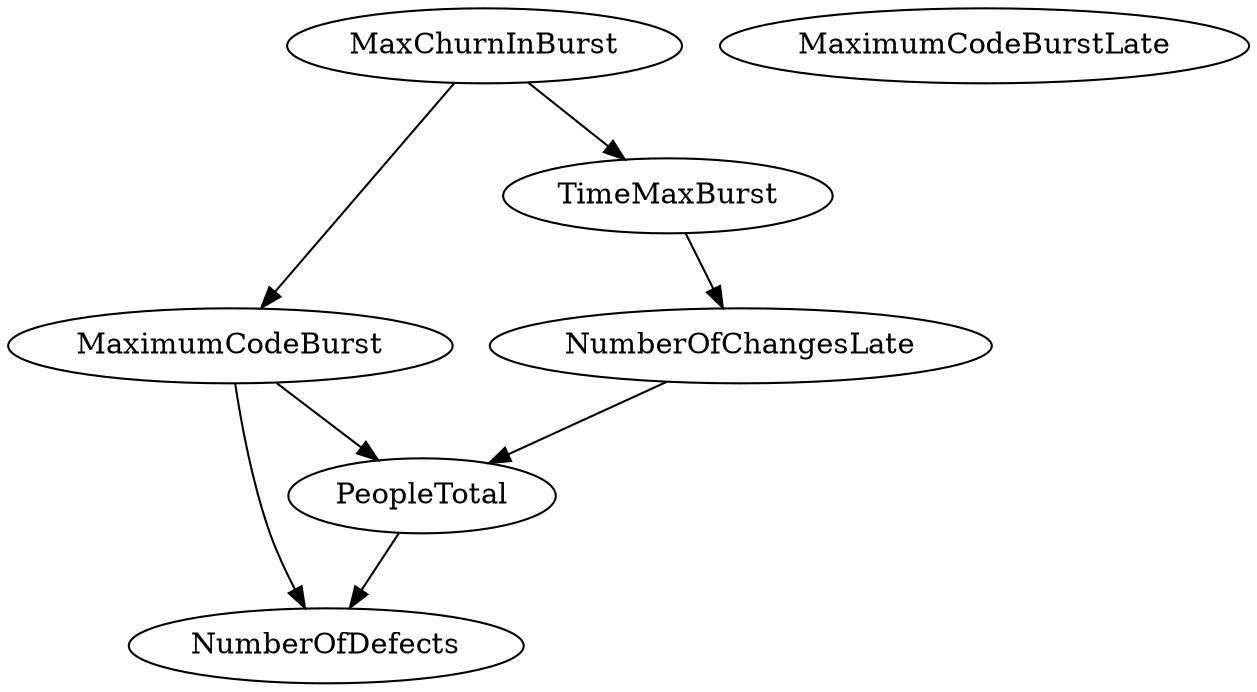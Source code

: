 digraph {
   NumberOfChangesLate;
   MaximumCodeBurst;
   NumberOfDefects;
   MaxChurnInBurst;
   TimeMaxBurst;
   MaximumCodeBurstLate;
   PeopleTotal;
   NumberOfChangesLate -> PeopleTotal;
   MaximumCodeBurst -> NumberOfDefects;
   MaximumCodeBurst -> PeopleTotal;
   MaxChurnInBurst -> MaximumCodeBurst;
   MaxChurnInBurst -> TimeMaxBurst;
   TimeMaxBurst -> NumberOfChangesLate;
   PeopleTotal -> NumberOfDefects;
}
